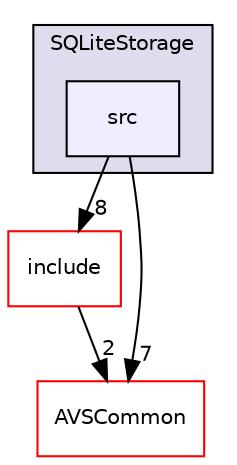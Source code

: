 digraph "/workplace/avs-device-sdk/Storage/SQLiteStorage/src" {
  compound=true
  node [ fontsize="10", fontname="Helvetica"];
  edge [ labelfontsize="10", labelfontname="Helvetica"];
  subgraph clusterdir_74c6299ccbc82b9602ff2a1d0fd58149 {
    graph [ bgcolor="#ddddee", pencolor="black", label="SQLiteStorage" fontname="Helvetica", fontsize="10", URL="dir_74c6299ccbc82b9602ff2a1d0fd58149.html"]
  dir_96f53d65f9a497eb9f1468ec18935239 [shape=box, label="src", style="filled", fillcolor="#eeeeff", pencolor="black", URL="dir_96f53d65f9a497eb9f1468ec18935239.html"];
  }
  dir_e9e65e5cdb5cac6022982370ecf72758 [shape=box label="include" fillcolor="white" style="filled" color="red" URL="dir_e9e65e5cdb5cac6022982370ecf72758.html"];
  dir_13e65effb2bde530b17b3d5eefcd0266 [shape=box label="AVSCommon" fillcolor="white" style="filled" color="red" URL="dir_13e65effb2bde530b17b3d5eefcd0266.html"];
  dir_e9e65e5cdb5cac6022982370ecf72758->dir_13e65effb2bde530b17b3d5eefcd0266 [headlabel="2", labeldistance=1.5 headhref="dir_000304_000015.html"];
  dir_96f53d65f9a497eb9f1468ec18935239->dir_e9e65e5cdb5cac6022982370ecf72758 [headlabel="8", labeldistance=1.5 headhref="dir_000306_000304.html"];
  dir_96f53d65f9a497eb9f1468ec18935239->dir_13e65effb2bde530b17b3d5eefcd0266 [headlabel="7", labeldistance=1.5 headhref="dir_000306_000015.html"];
}
